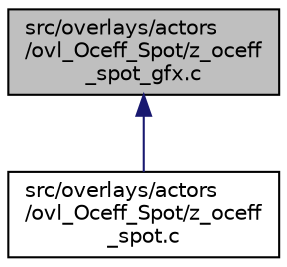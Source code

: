 digraph "src/overlays/actors/ovl_Oceff_Spot/z_oceff_spot_gfx.c"
{
 // LATEX_PDF_SIZE
  edge [fontname="Helvetica",fontsize="10",labelfontname="Helvetica",labelfontsize="10"];
  node [fontname="Helvetica",fontsize="10",shape=record];
  Node1 [label="src/overlays/actors\l/ovl_Oceff_Spot/z_oceff\l_spot_gfx.c",height=0.2,width=0.4,color="black", fillcolor="grey75", style="filled", fontcolor="black",tooltip=" "];
  Node1 -> Node2 [dir="back",color="midnightblue",fontsize="10",style="solid",fontname="Helvetica"];
  Node2 [label="src/overlays/actors\l/ovl_Oceff_Spot/z_oceff\l_spot.c",height=0.2,width=0.4,color="black", fillcolor="white", style="filled",URL="$d8/dbc/z__oceff__spot_8c.html",tooltip=" "];
}
